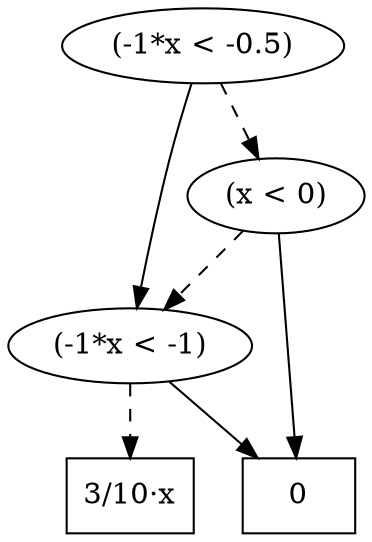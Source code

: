 digraph G {
	rankdir = TB;
	99 [label="(-1*x < -0.5)", shape=""]
	99 -> 94
	99 -> 95 [style=dashed]
	{rank = same; 99;}
	94 [label="(-1*x < -1)", shape=""]
	94 -> 1
	94 -> 91 [style=dashed]
	{rank = same; 94;}
	95 [label="(x < 0)", shape=""]
	95 -> 1
	95 -> 94 [style=dashed]
	{rank = same; 95;}
	1 [label="0", shape="box"]
	91 [label="3/10·x", shape="box"]
	{rank = same; 1; 91;}
}
